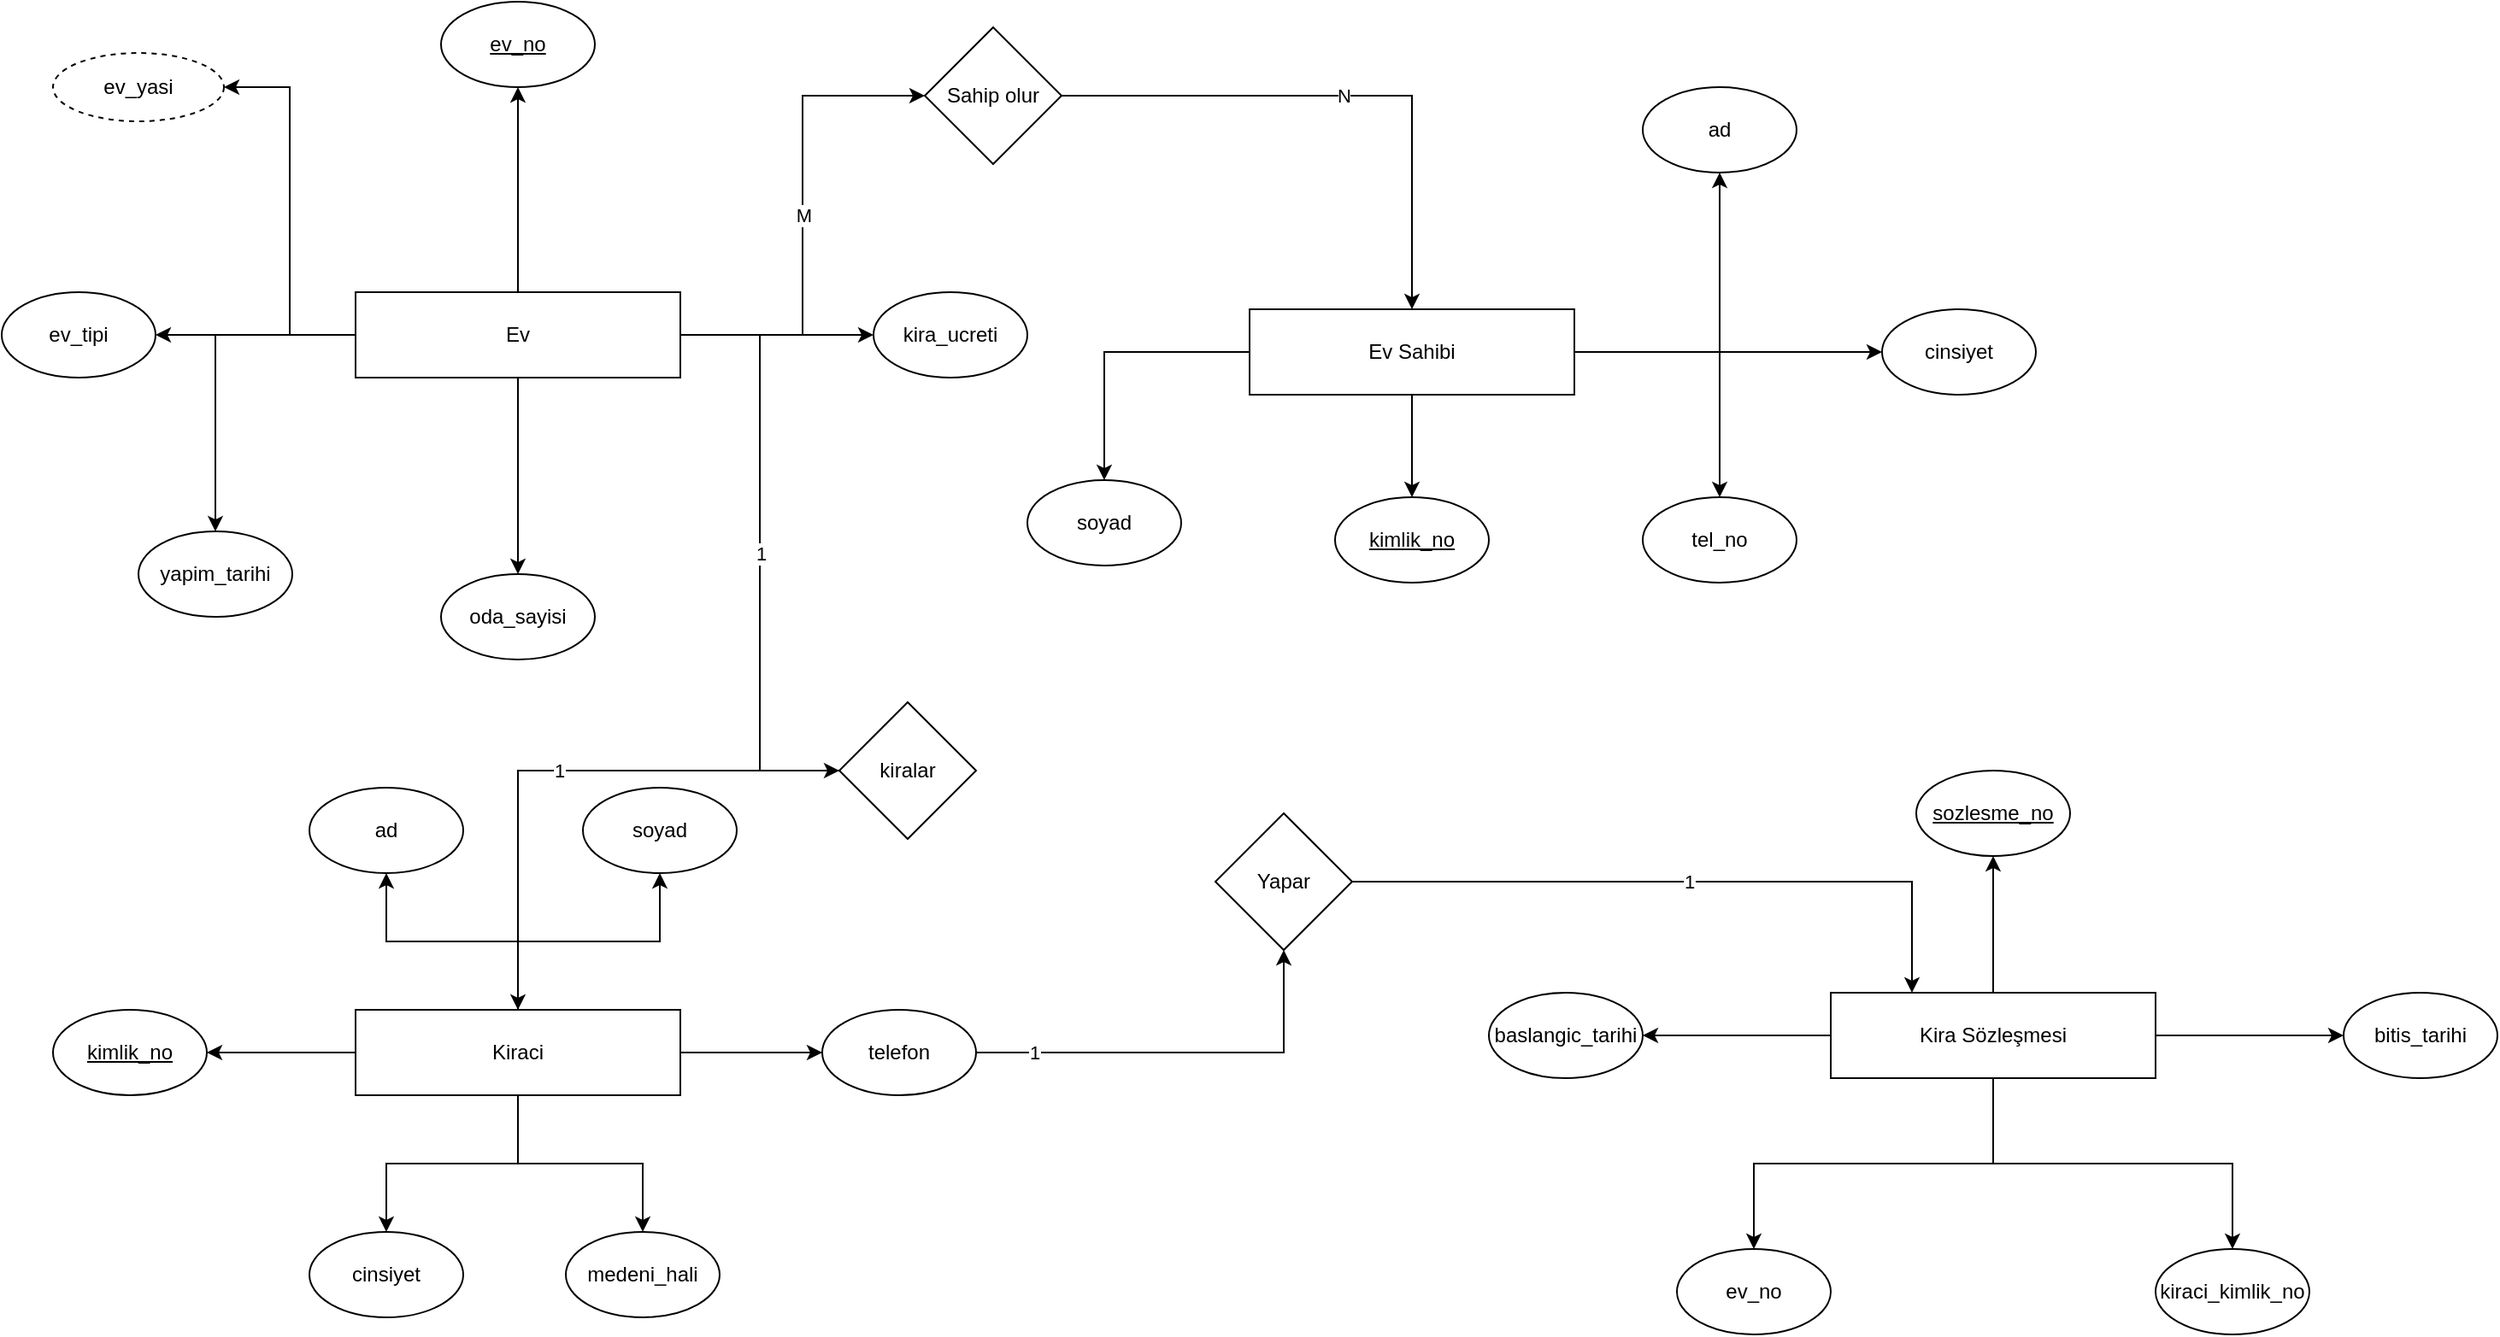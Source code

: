 <mxfile version="26.1.0">
  <diagram name="Sayfa -1" id="OlcEJ11TsuJs7PYuceSy">
    <mxGraphModel dx="2415" dy="984" grid="1" gridSize="10" guides="1" tooltips="1" connect="1" arrows="1" fold="1" page="1" pageScale="1" pageWidth="827" pageHeight="1169" math="0" shadow="0">
      <root>
        <mxCell id="0" />
        <mxCell id="1" parent="0" />
        <mxCell id="XbgHrM-P70FyimILTvBb-38" style="edgeStyle=orthogonalEdgeStyle;rounded=0;orthogonalLoop=1;jettySize=auto;html=1;entryX=0.5;entryY=1;entryDx=0;entryDy=0;" edge="1" parent="1" source="XbgHrM-P70FyimILTvBb-1" target="XbgHrM-P70FyimILTvBb-11">
          <mxGeometry relative="1" as="geometry" />
        </mxCell>
        <mxCell id="XbgHrM-P70FyimILTvBb-39" style="edgeStyle=orthogonalEdgeStyle;rounded=0;orthogonalLoop=1;jettySize=auto;html=1;entryX=0;entryY=0.5;entryDx=0;entryDy=0;" edge="1" parent="1" source="XbgHrM-P70FyimILTvBb-1" target="XbgHrM-P70FyimILTvBb-8">
          <mxGeometry relative="1" as="geometry" />
        </mxCell>
        <mxCell id="XbgHrM-P70FyimILTvBb-40" style="edgeStyle=orthogonalEdgeStyle;rounded=0;orthogonalLoop=1;jettySize=auto;html=1;entryX=0.5;entryY=0;entryDx=0;entryDy=0;" edge="1" parent="1" source="XbgHrM-P70FyimILTvBb-1" target="XbgHrM-P70FyimILTvBb-5">
          <mxGeometry relative="1" as="geometry" />
        </mxCell>
        <mxCell id="XbgHrM-P70FyimILTvBb-41" style="edgeStyle=orthogonalEdgeStyle;rounded=0;orthogonalLoop=1;jettySize=auto;html=1;" edge="1" parent="1" source="XbgHrM-P70FyimILTvBb-1" target="XbgHrM-P70FyimILTvBb-7">
          <mxGeometry relative="1" as="geometry" />
        </mxCell>
        <mxCell id="XbgHrM-P70FyimILTvBb-42" style="edgeStyle=orthogonalEdgeStyle;rounded=0;orthogonalLoop=1;jettySize=auto;html=1;" edge="1" parent="1" source="XbgHrM-P70FyimILTvBb-1" target="XbgHrM-P70FyimILTvBb-10">
          <mxGeometry relative="1" as="geometry" />
        </mxCell>
        <mxCell id="XbgHrM-P70FyimILTvBb-43" style="edgeStyle=orthogonalEdgeStyle;rounded=0;orthogonalLoop=1;jettySize=auto;html=1;entryX=1;entryY=0.5;entryDx=0;entryDy=0;" edge="1" parent="1" source="XbgHrM-P70FyimILTvBb-1" target="XbgHrM-P70FyimILTvBb-76">
          <mxGeometry relative="1" as="geometry">
            <mxPoint x="-660" y="85" as="targetPoint" />
          </mxGeometry>
        </mxCell>
        <mxCell id="XbgHrM-P70FyimILTvBb-45" value="M" style="edgeStyle=orthogonalEdgeStyle;rounded=0;orthogonalLoop=1;jettySize=auto;html=1;entryX=0;entryY=0.5;entryDx=0;entryDy=0;" edge="1" parent="1" source="XbgHrM-P70FyimILTvBb-1" target="XbgHrM-P70FyimILTvBb-44">
          <mxGeometry relative="1" as="geometry" />
        </mxCell>
        <mxCell id="XbgHrM-P70FyimILTvBb-69" value="1" style="edgeStyle=orthogonalEdgeStyle;rounded=0;orthogonalLoop=1;jettySize=auto;html=1;entryX=0;entryY=0.5;entryDx=0;entryDy=0;" edge="1" parent="1" source="XbgHrM-P70FyimILTvBb-1" target="XbgHrM-P70FyimILTvBb-68">
          <mxGeometry relative="1" as="geometry" />
        </mxCell>
        <mxCell id="XbgHrM-P70FyimILTvBb-1" value="Ev" style="rounded=0;whiteSpace=wrap;html=1;" vertex="1" parent="1">
          <mxGeometry x="-603" y="200" width="190" height="50" as="geometry" />
        </mxCell>
        <mxCell id="XbgHrM-P70FyimILTvBb-60" style="edgeStyle=orthogonalEdgeStyle;rounded=0;orthogonalLoop=1;jettySize=auto;html=1;entryX=0.5;entryY=1;entryDx=0;entryDy=0;" edge="1" parent="1" source="XbgHrM-P70FyimILTvBb-2" target="XbgHrM-P70FyimILTvBb-36">
          <mxGeometry relative="1" as="geometry" />
        </mxCell>
        <mxCell id="XbgHrM-P70FyimILTvBb-61" style="edgeStyle=orthogonalEdgeStyle;rounded=0;orthogonalLoop=1;jettySize=auto;html=1;entryX=0;entryY=0.5;entryDx=0;entryDy=0;" edge="1" parent="1" source="XbgHrM-P70FyimILTvBb-2" target="XbgHrM-P70FyimILTvBb-35">
          <mxGeometry relative="1" as="geometry" />
        </mxCell>
        <mxCell id="XbgHrM-P70FyimILTvBb-65" style="edgeStyle=orthogonalEdgeStyle;rounded=0;orthogonalLoop=1;jettySize=auto;html=1;entryX=0.5;entryY=0;entryDx=0;entryDy=0;" edge="1" parent="1" source="XbgHrM-P70FyimILTvBb-2" target="XbgHrM-P70FyimILTvBb-33">
          <mxGeometry relative="1" as="geometry" />
        </mxCell>
        <mxCell id="XbgHrM-P70FyimILTvBb-66" style="edgeStyle=orthogonalEdgeStyle;rounded=0;orthogonalLoop=1;jettySize=auto;html=1;entryX=0.5;entryY=0;entryDx=0;entryDy=0;" edge="1" parent="1" source="XbgHrM-P70FyimILTvBb-2" target="XbgHrM-P70FyimILTvBb-34">
          <mxGeometry relative="1" as="geometry" />
        </mxCell>
        <mxCell id="XbgHrM-P70FyimILTvBb-67" style="edgeStyle=orthogonalEdgeStyle;rounded=0;orthogonalLoop=1;jettySize=auto;html=1;entryX=1;entryY=0.5;entryDx=0;entryDy=0;" edge="1" parent="1" source="XbgHrM-P70FyimILTvBb-2" target="XbgHrM-P70FyimILTvBb-37">
          <mxGeometry relative="1" as="geometry" />
        </mxCell>
        <mxCell id="XbgHrM-P70FyimILTvBb-2" value="Kira Sözleşmesi" style="rounded=0;whiteSpace=wrap;html=1;" vertex="1" parent="1">
          <mxGeometry x="260" y="610" width="190" height="50" as="geometry" />
        </mxCell>
        <mxCell id="XbgHrM-P70FyimILTvBb-53" style="edgeStyle=orthogonalEdgeStyle;rounded=0;orthogonalLoop=1;jettySize=auto;html=1;entryX=1;entryY=0.5;entryDx=0;entryDy=0;" edge="1" parent="1" source="XbgHrM-P70FyimILTvBb-3" target="XbgHrM-P70FyimILTvBb-30">
          <mxGeometry relative="1" as="geometry" />
        </mxCell>
        <mxCell id="XbgHrM-P70FyimILTvBb-54" style="edgeStyle=orthogonalEdgeStyle;rounded=0;orthogonalLoop=1;jettySize=auto;html=1;entryX=0.5;entryY=1;entryDx=0;entryDy=0;" edge="1" parent="1" source="XbgHrM-P70FyimILTvBb-3" target="XbgHrM-P70FyimILTvBb-31">
          <mxGeometry relative="1" as="geometry" />
        </mxCell>
        <mxCell id="XbgHrM-P70FyimILTvBb-55" style="edgeStyle=orthogonalEdgeStyle;rounded=0;orthogonalLoop=1;jettySize=auto;html=1;entryX=0.5;entryY=1;entryDx=0;entryDy=0;" edge="1" parent="1" source="XbgHrM-P70FyimILTvBb-3" target="XbgHrM-P70FyimILTvBb-32">
          <mxGeometry relative="1" as="geometry" />
        </mxCell>
        <mxCell id="XbgHrM-P70FyimILTvBb-56" style="edgeStyle=orthogonalEdgeStyle;rounded=0;orthogonalLoop=1;jettySize=auto;html=1;entryX=0;entryY=0.5;entryDx=0;entryDy=0;" edge="1" parent="1" source="XbgHrM-P70FyimILTvBb-3" target="XbgHrM-P70FyimILTvBb-28">
          <mxGeometry relative="1" as="geometry" />
        </mxCell>
        <mxCell id="XbgHrM-P70FyimILTvBb-57" style="edgeStyle=orthogonalEdgeStyle;rounded=0;orthogonalLoop=1;jettySize=auto;html=1;entryX=0.5;entryY=0;entryDx=0;entryDy=0;" edge="1" parent="1" source="XbgHrM-P70FyimILTvBb-3" target="XbgHrM-P70FyimILTvBb-24">
          <mxGeometry relative="1" as="geometry" />
        </mxCell>
        <mxCell id="XbgHrM-P70FyimILTvBb-58" style="edgeStyle=orthogonalEdgeStyle;rounded=0;orthogonalLoop=1;jettySize=auto;html=1;entryX=0.5;entryY=0;entryDx=0;entryDy=0;" edge="1" parent="1" source="XbgHrM-P70FyimILTvBb-3" target="XbgHrM-P70FyimILTvBb-26">
          <mxGeometry relative="1" as="geometry" />
        </mxCell>
        <mxCell id="XbgHrM-P70FyimILTvBb-74" value="1" style="edgeStyle=orthogonalEdgeStyle;rounded=0;orthogonalLoop=1;jettySize=auto;html=1;entryX=0.5;entryY=1;entryDx=0;entryDy=0;" edge="1" parent="1" source="XbgHrM-P70FyimILTvBb-3" target="XbgHrM-P70FyimILTvBb-73">
          <mxGeometry relative="1" as="geometry" />
        </mxCell>
        <mxCell id="XbgHrM-P70FyimILTvBb-3" value="Kiraci" style="rounded=0;whiteSpace=wrap;html=1;" vertex="1" parent="1">
          <mxGeometry x="-603" y="620" width="190" height="50" as="geometry" />
        </mxCell>
        <mxCell id="XbgHrM-P70FyimILTvBb-47" style="edgeStyle=orthogonalEdgeStyle;rounded=0;orthogonalLoop=1;jettySize=auto;html=1;entryX=0.5;entryY=0;entryDx=0;entryDy=0;" edge="1" parent="1" source="XbgHrM-P70FyimILTvBb-4" target="XbgHrM-P70FyimILTvBb-16">
          <mxGeometry relative="1" as="geometry" />
        </mxCell>
        <mxCell id="XbgHrM-P70FyimILTvBb-49" style="edgeStyle=orthogonalEdgeStyle;rounded=0;orthogonalLoop=1;jettySize=auto;html=1;entryX=0.5;entryY=0;entryDx=0;entryDy=0;" edge="1" parent="1" source="XbgHrM-P70FyimILTvBb-4" target="XbgHrM-P70FyimILTvBb-21">
          <mxGeometry relative="1" as="geometry" />
        </mxCell>
        <mxCell id="XbgHrM-P70FyimILTvBb-50" style="edgeStyle=orthogonalEdgeStyle;rounded=0;orthogonalLoop=1;jettySize=auto;html=1;entryX=0.5;entryY=1;entryDx=0;entryDy=0;" edge="1" parent="1" source="XbgHrM-P70FyimILTvBb-4" target="XbgHrM-P70FyimILTvBb-18">
          <mxGeometry relative="1" as="geometry" />
        </mxCell>
        <mxCell id="XbgHrM-P70FyimILTvBb-51" style="edgeStyle=orthogonalEdgeStyle;rounded=0;orthogonalLoop=1;jettySize=auto;html=1;entryX=0.5;entryY=0;entryDx=0;entryDy=0;" edge="1" parent="1" source="XbgHrM-P70FyimILTvBb-4" target="XbgHrM-P70FyimILTvBb-19">
          <mxGeometry relative="1" as="geometry" />
        </mxCell>
        <mxCell id="XbgHrM-P70FyimILTvBb-52" style="edgeStyle=orthogonalEdgeStyle;rounded=0;orthogonalLoop=1;jettySize=auto;html=1;entryX=0;entryY=0.5;entryDx=0;entryDy=0;" edge="1" parent="1" source="XbgHrM-P70FyimILTvBb-4" target="XbgHrM-P70FyimILTvBb-20">
          <mxGeometry relative="1" as="geometry" />
        </mxCell>
        <mxCell id="XbgHrM-P70FyimILTvBb-4" value="Ev Sahibi" style="rounded=0;whiteSpace=wrap;html=1;" vertex="1" parent="1">
          <mxGeometry x="-80" y="210" width="190" height="50" as="geometry" />
        </mxCell>
        <mxCell id="XbgHrM-P70FyimILTvBb-5" value="oda_sayisi" style="ellipse;whiteSpace=wrap;html=1;" vertex="1" parent="1">
          <mxGeometry x="-553" y="365" width="90" height="50" as="geometry" />
        </mxCell>
        <mxCell id="XbgHrM-P70FyimILTvBb-7" value="yapim_tarihi" style="ellipse;whiteSpace=wrap;html=1;" vertex="1" parent="1">
          <mxGeometry x="-730" y="340" width="90" height="50" as="geometry" />
        </mxCell>
        <mxCell id="XbgHrM-P70FyimILTvBb-8" value="kira_ucreti" style="ellipse;whiteSpace=wrap;html=1;" vertex="1" parent="1">
          <mxGeometry x="-300" y="200" width="90" height="50" as="geometry" />
        </mxCell>
        <mxCell id="XbgHrM-P70FyimILTvBb-10" value="ev_tipi" style="ellipse;whiteSpace=wrap;html=1;" vertex="1" parent="1">
          <mxGeometry x="-810" y="200" width="90" height="50" as="geometry" />
        </mxCell>
        <mxCell id="XbgHrM-P70FyimILTvBb-11" value="&lt;u&gt;ev_no&lt;/u&gt;" style="ellipse;whiteSpace=wrap;html=1;" vertex="1" parent="1">
          <mxGeometry x="-553" y="30" width="90" height="50" as="geometry" />
        </mxCell>
        <mxCell id="XbgHrM-P70FyimILTvBb-16" value="&lt;u&gt;kimlik_no&lt;/u&gt;" style="ellipse;whiteSpace=wrap;html=1;" vertex="1" parent="1">
          <mxGeometry x="-30" y="320" width="90" height="50" as="geometry" />
        </mxCell>
        <mxCell id="XbgHrM-P70FyimILTvBb-18" value="ad" style="ellipse;whiteSpace=wrap;html=1;" vertex="1" parent="1">
          <mxGeometry x="150" y="80" width="90" height="50" as="geometry" />
        </mxCell>
        <mxCell id="XbgHrM-P70FyimILTvBb-19" value="tel_no" style="ellipse;whiteSpace=wrap;html=1;" vertex="1" parent="1">
          <mxGeometry x="150" y="320" width="90" height="50" as="geometry" />
        </mxCell>
        <mxCell id="XbgHrM-P70FyimILTvBb-20" value="cinsiyet" style="ellipse;whiteSpace=wrap;html=1;" vertex="1" parent="1">
          <mxGeometry x="290" y="210" width="90" height="50" as="geometry" />
        </mxCell>
        <mxCell id="XbgHrM-P70FyimILTvBb-21" value="soyad" style="ellipse;whiteSpace=wrap;html=1;" vertex="1" parent="1">
          <mxGeometry x="-210" y="310" width="90" height="50" as="geometry" />
        </mxCell>
        <mxCell id="XbgHrM-P70FyimILTvBb-24" value="medeni_hali" style="ellipse;whiteSpace=wrap;html=1;" vertex="1" parent="1">
          <mxGeometry x="-480" y="750" width="90" height="50" as="geometry" />
        </mxCell>
        <mxCell id="XbgHrM-P70FyimILTvBb-26" value="cinsiyet" style="ellipse;whiteSpace=wrap;html=1;" vertex="1" parent="1">
          <mxGeometry x="-630" y="750" width="90" height="50" as="geometry" />
        </mxCell>
        <mxCell id="XbgHrM-P70FyimILTvBb-28" value="telefon" style="ellipse;whiteSpace=wrap;html=1;" vertex="1" parent="1">
          <mxGeometry x="-330" y="620" width="90" height="50" as="geometry" />
        </mxCell>
        <mxCell id="XbgHrM-P70FyimILTvBb-30" value="&lt;u&gt;kimlik_no&lt;/u&gt;" style="ellipse;whiteSpace=wrap;html=1;" vertex="1" parent="1">
          <mxGeometry x="-780" y="620" width="90" height="50" as="geometry" />
        </mxCell>
        <mxCell id="XbgHrM-P70FyimILTvBb-31" value="ad" style="ellipse;whiteSpace=wrap;html=1;" vertex="1" parent="1">
          <mxGeometry x="-630" y="490" width="90" height="50" as="geometry" />
        </mxCell>
        <mxCell id="XbgHrM-P70FyimILTvBb-32" value="soyad" style="ellipse;whiteSpace=wrap;html=1;" vertex="1" parent="1">
          <mxGeometry x="-470" y="490" width="90" height="50" as="geometry" />
        </mxCell>
        <mxCell id="XbgHrM-P70FyimILTvBb-33" value="kiraci_kimlik_no" style="ellipse;whiteSpace=wrap;html=1;" vertex="1" parent="1">
          <mxGeometry x="450" y="760" width="90" height="50" as="geometry" />
        </mxCell>
        <mxCell id="XbgHrM-P70FyimILTvBb-34" value="ev_no" style="ellipse;whiteSpace=wrap;html=1;" vertex="1" parent="1">
          <mxGeometry x="170" y="760" width="90" height="50" as="geometry" />
        </mxCell>
        <mxCell id="XbgHrM-P70FyimILTvBb-35" value="bitis_tarihi" style="ellipse;whiteSpace=wrap;html=1;" vertex="1" parent="1">
          <mxGeometry x="560" y="610" width="90" height="50" as="geometry" />
        </mxCell>
        <mxCell id="XbgHrM-P70FyimILTvBb-36" value="&lt;u&gt;sozlesme_no&lt;/u&gt;" style="ellipse;whiteSpace=wrap;html=1;" vertex="1" parent="1">
          <mxGeometry x="310" y="480" width="90" height="50" as="geometry" />
        </mxCell>
        <mxCell id="XbgHrM-P70FyimILTvBb-37" value="baslangic_tarihi" style="ellipse;whiteSpace=wrap;html=1;" vertex="1" parent="1">
          <mxGeometry x="60" y="610" width="90" height="50" as="geometry" />
        </mxCell>
        <mxCell id="XbgHrM-P70FyimILTvBb-46" value="N" style="edgeStyle=orthogonalEdgeStyle;rounded=0;orthogonalLoop=1;jettySize=auto;html=1;" edge="1" parent="1" source="XbgHrM-P70FyimILTvBb-44" target="XbgHrM-P70FyimILTvBb-4">
          <mxGeometry relative="1" as="geometry" />
        </mxCell>
        <mxCell id="XbgHrM-P70FyimILTvBb-44" value="Sahip olur" style="rhombus;whiteSpace=wrap;html=1;" vertex="1" parent="1">
          <mxGeometry x="-270" y="45" width="80" height="80" as="geometry" />
        </mxCell>
        <mxCell id="XbgHrM-P70FyimILTvBb-72" value="1" style="edgeStyle=orthogonalEdgeStyle;rounded=0;orthogonalLoop=1;jettySize=auto;html=1;" edge="1" parent="1" source="XbgHrM-P70FyimILTvBb-68" target="XbgHrM-P70FyimILTvBb-3">
          <mxGeometry relative="1" as="geometry">
            <mxPoint x="-390" y="650" as="targetPoint" />
          </mxGeometry>
        </mxCell>
        <mxCell id="XbgHrM-P70FyimILTvBb-68" value="kiralar" style="rhombus;whiteSpace=wrap;html=1;" vertex="1" parent="1">
          <mxGeometry x="-320" y="440" width="80" height="80" as="geometry" />
        </mxCell>
        <mxCell id="XbgHrM-P70FyimILTvBb-75" value="1" style="edgeStyle=orthogonalEdgeStyle;rounded=0;orthogonalLoop=1;jettySize=auto;html=1;entryX=0.25;entryY=0;entryDx=0;entryDy=0;" edge="1" parent="1" source="XbgHrM-P70FyimILTvBb-73" target="XbgHrM-P70FyimILTvBb-2">
          <mxGeometry relative="1" as="geometry" />
        </mxCell>
        <mxCell id="XbgHrM-P70FyimILTvBb-73" value="Yapar" style="rhombus;whiteSpace=wrap;html=1;" vertex="1" parent="1">
          <mxGeometry x="-100" y="505" width="80" height="80" as="geometry" />
        </mxCell>
        <mxCell id="XbgHrM-P70FyimILTvBb-76" value="ev_yasi" style="ellipse;whiteSpace=wrap;html=1;align=center;dashed=1;" vertex="1" parent="1">
          <mxGeometry x="-780" y="60" width="100" height="40" as="geometry" />
        </mxCell>
      </root>
    </mxGraphModel>
  </diagram>
</mxfile>
